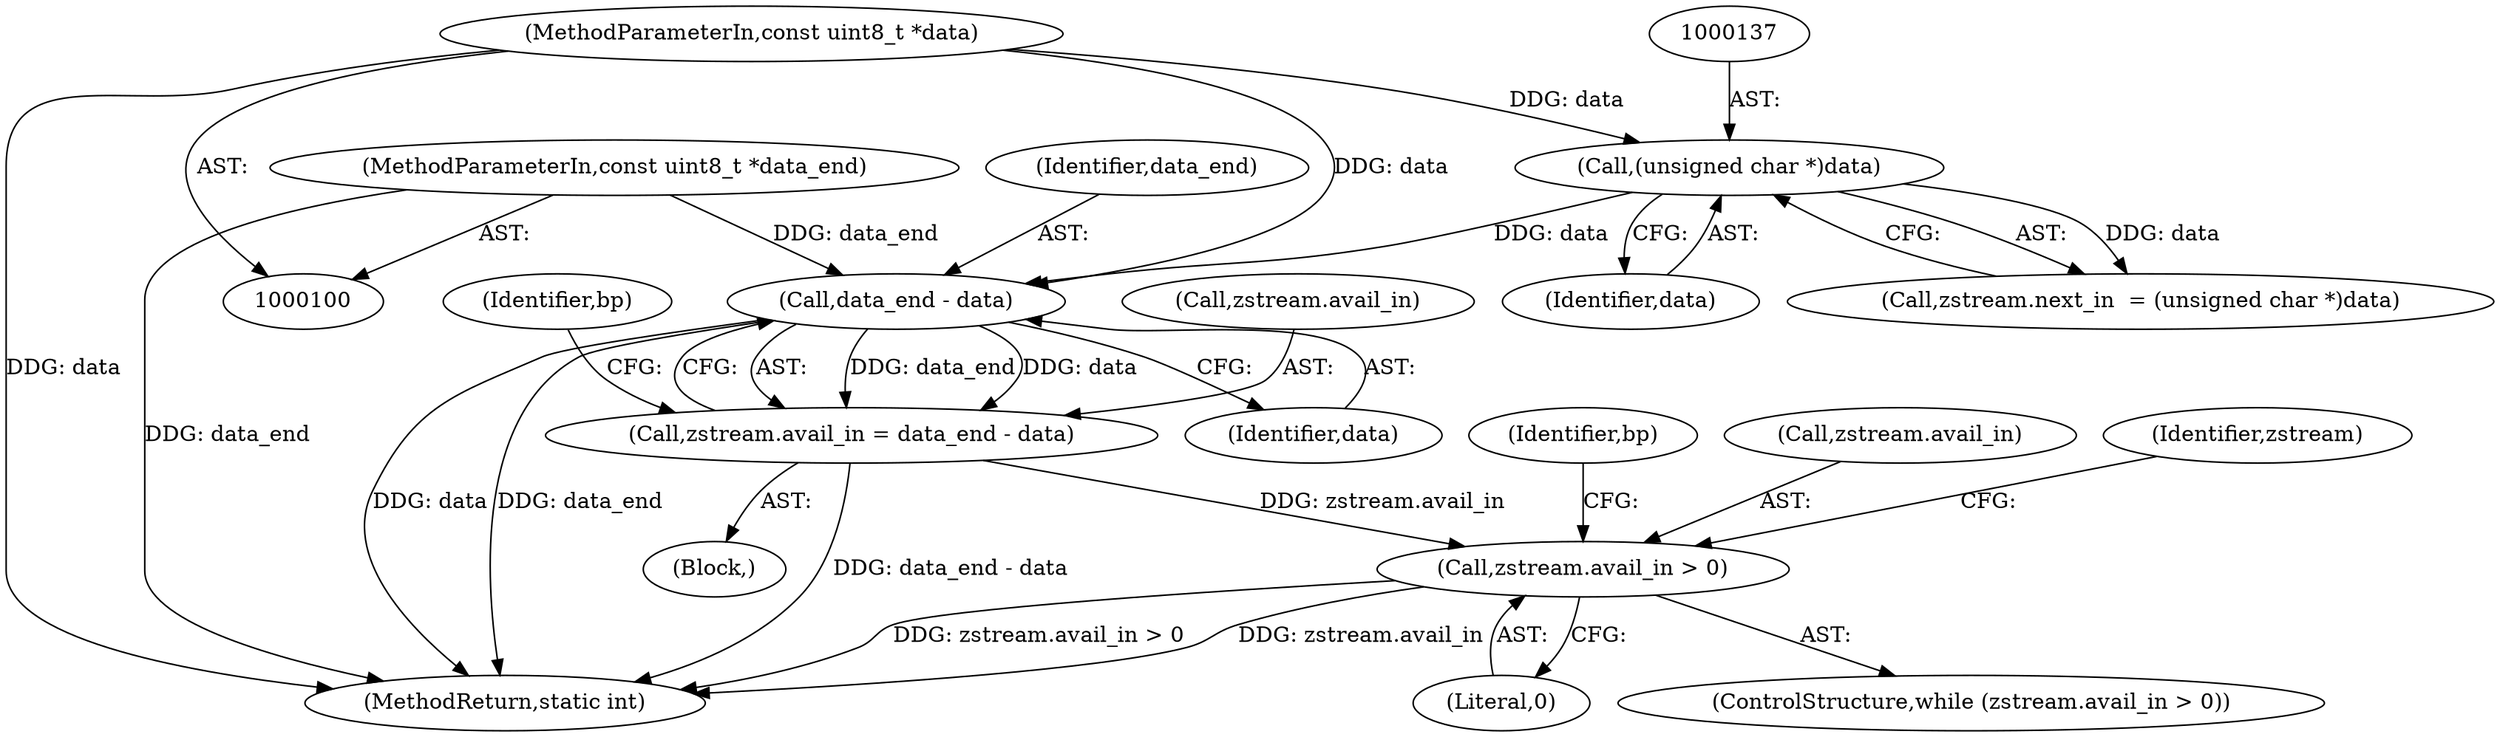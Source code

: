 digraph "0_FFmpeg_e371f031b942d73e02c090170975561fabd5c264@pointer" {
"1000143" [label="(Call,data_end - data)"];
"1000103" [label="(MethodParameterIn,const uint8_t *data_end)"];
"1000136" [label="(Call,(unsigned char *)data)"];
"1000102" [label="(MethodParameterIn,const uint8_t *data)"];
"1000139" [label="(Call,zstream.avail_in = data_end - data)"];
"1000152" [label="(Call,zstream.avail_in > 0)"];
"1000104" [label="(Block,)"];
"1000140" [label="(Call,zstream.avail_in)"];
"1000159" [label="(Identifier,bp)"];
"1000102" [label="(MethodParameterIn,const uint8_t *data)"];
"1000136" [label="(Call,(unsigned char *)data)"];
"1000147" [label="(Identifier,bp)"];
"1000139" [label="(Call,zstream.avail_in = data_end - data)"];
"1000138" [label="(Identifier,data)"];
"1000145" [label="(Identifier,data)"];
"1000103" [label="(MethodParameterIn,const uint8_t *data_end)"];
"1000240" [label="(MethodReturn,static int)"];
"1000144" [label="(Identifier,data_end)"];
"1000151" [label="(ControlStructure,while (zstream.avail_in > 0))"];
"1000152" [label="(Call,zstream.avail_in > 0)"];
"1000153" [label="(Call,zstream.avail_in)"];
"1000132" [label="(Call,zstream.next_in  = (unsigned char *)data)"];
"1000156" [label="(Literal,0)"];
"1000219" [label="(Identifier,zstream)"];
"1000143" [label="(Call,data_end - data)"];
"1000143" -> "1000139"  [label="AST: "];
"1000143" -> "1000145"  [label="CFG: "];
"1000144" -> "1000143"  [label="AST: "];
"1000145" -> "1000143"  [label="AST: "];
"1000139" -> "1000143"  [label="CFG: "];
"1000143" -> "1000240"  [label="DDG: data_end"];
"1000143" -> "1000240"  [label="DDG: data"];
"1000143" -> "1000139"  [label="DDG: data_end"];
"1000143" -> "1000139"  [label="DDG: data"];
"1000103" -> "1000143"  [label="DDG: data_end"];
"1000136" -> "1000143"  [label="DDG: data"];
"1000102" -> "1000143"  [label="DDG: data"];
"1000103" -> "1000100"  [label="AST: "];
"1000103" -> "1000240"  [label="DDG: data_end"];
"1000136" -> "1000132"  [label="AST: "];
"1000136" -> "1000138"  [label="CFG: "];
"1000137" -> "1000136"  [label="AST: "];
"1000138" -> "1000136"  [label="AST: "];
"1000132" -> "1000136"  [label="CFG: "];
"1000136" -> "1000132"  [label="DDG: data"];
"1000102" -> "1000136"  [label="DDG: data"];
"1000102" -> "1000100"  [label="AST: "];
"1000102" -> "1000240"  [label="DDG: data"];
"1000139" -> "1000104"  [label="AST: "];
"1000140" -> "1000139"  [label="AST: "];
"1000147" -> "1000139"  [label="CFG: "];
"1000139" -> "1000240"  [label="DDG: data_end - data"];
"1000139" -> "1000152"  [label="DDG: zstream.avail_in"];
"1000152" -> "1000151"  [label="AST: "];
"1000152" -> "1000156"  [label="CFG: "];
"1000153" -> "1000152"  [label="AST: "];
"1000156" -> "1000152"  [label="AST: "];
"1000159" -> "1000152"  [label="CFG: "];
"1000219" -> "1000152"  [label="CFG: "];
"1000152" -> "1000240"  [label="DDG: zstream.avail_in > 0"];
"1000152" -> "1000240"  [label="DDG: zstream.avail_in"];
}

